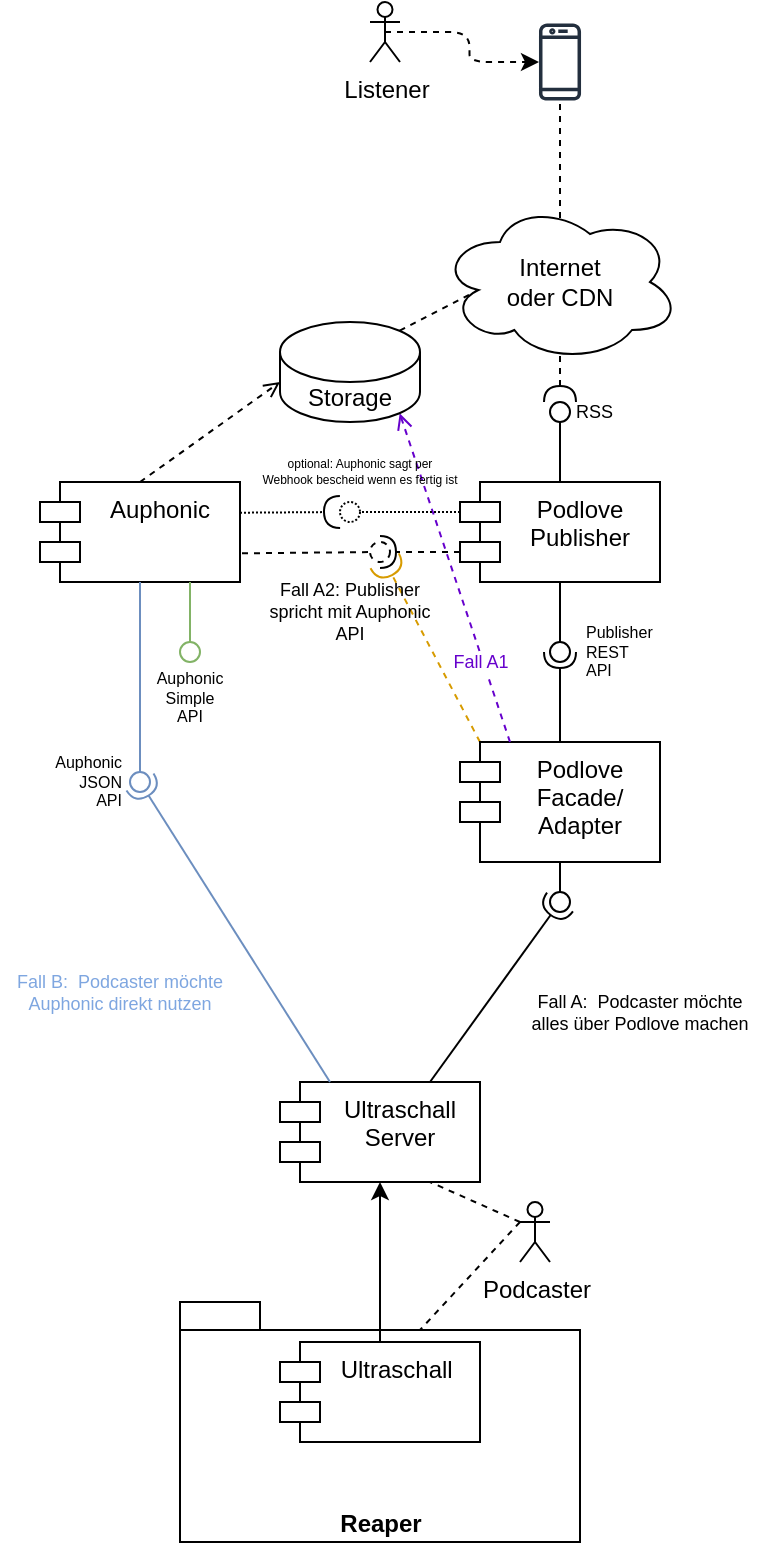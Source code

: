 <mxfile version="14.6.1" type="github">
  <diagram id="SWM0imsWkhvOMhAVbZhh" name="Page-1">
    <mxGraphModel dx="1472" dy="498" grid="1" gridSize="10" guides="1" tooltips="1" connect="1" arrows="1" fold="1" page="1" pageScale="1" pageWidth="827" pageHeight="1169" math="0" shadow="0">
      <root>
        <mxCell id="0" />
        <mxCell id="1" parent="0" />
        <mxCell id="tl7vN1ToMRpW4LTxkCwy-16" value="Reaper" style="shape=folder;fontStyle=1;spacingTop=10;tabWidth=40;tabHeight=14;tabPosition=left;html=1;verticalAlign=bottom;" parent="1" vertex="1">
          <mxGeometry x="-20" y="790" width="200" height="120" as="geometry" />
        </mxCell>
        <mxCell id="tl7vN1ToMRpW4LTxkCwy-2" value="" style="rounded=0;orthogonalLoop=1;jettySize=auto;html=1;endArrow=none;endFill=0;exitX=0.5;exitY=1;exitDx=0;exitDy=0;entryX=0.5;entryY=0.4;entryDx=0;entryDy=0;entryPerimeter=0;" parent="1" source="tl7vN1ToMRpW4LTxkCwy-5" target="tl7vN1ToMRpW4LTxkCwy-4" edge="1">
          <mxGeometry relative="1" as="geometry">
            <mxPoint x="-5" y="670" as="sourcePoint" />
          </mxGeometry>
        </mxCell>
        <mxCell id="tl7vN1ToMRpW4LTxkCwy-3" value="&lt;br&gt;&lt;br&gt;&lt;br&gt;&lt;br&gt;&lt;br&gt;&lt;br&gt;&lt;br&gt;&lt;br&gt;&lt;br&gt;" style="rounded=0;orthogonalLoop=1;jettySize=auto;html=1;endArrow=halfCircle;endFill=0;endSize=6;strokeWidth=1;entryX=0.5;entryY=0.5;entryDx=0;entryDy=0;entryPerimeter=0;exitX=0.75;exitY=0;exitDx=0;exitDy=0;" parent="1" source="tl7vN1ToMRpW4LTxkCwy-11" target="tl7vN1ToMRpW4LTxkCwy-4" edge="1">
          <mxGeometry relative="1" as="geometry">
            <mxPoint x="-5" y="810" as="sourcePoint" />
            <mxPoint x="-30" y="500" as="targetPoint" />
          </mxGeometry>
        </mxCell>
        <mxCell id="tl7vN1ToMRpW4LTxkCwy-4" value="" style="ellipse;whiteSpace=wrap;html=1;fontFamily=Helvetica;fontSize=12;fontColor=#000000;align=center;strokeColor=#000000;fillColor=#ffffff;points=[];aspect=fixed;resizable=0;" parent="1" vertex="1">
          <mxGeometry x="165" y="585" width="10" height="10" as="geometry" />
        </mxCell>
        <mxCell id="MJIcrGmKruiLnnVnNCzb-31" style="edgeStyle=none;orthogonalLoop=1;jettySize=auto;html=1;exitX=0;exitY=0;exitDx=10;exitDy=0;exitPerimeter=0;dashed=1;fontSize=6;fontColor=#6600CC;startArrow=none;startFill=0;endArrow=halfCircle;endFill=0;strokeColor=#d79b00;fillColor=#ffe6cc;" edge="1" parent="1" source="tl7vN1ToMRpW4LTxkCwy-5" target="tl7vN1ToMRpW4LTxkCwy-20">
          <mxGeometry relative="1" as="geometry" />
        </mxCell>
        <mxCell id="tl7vN1ToMRpW4LTxkCwy-5" value="Podlove &#xa;Facade/&#xa;Adapter" style="shape=module;align=left;spacingLeft=20;align=center;verticalAlign=top;" parent="1" vertex="1">
          <mxGeometry x="120" y="510" width="100" height="60" as="geometry" />
        </mxCell>
        <mxCell id="tl7vN1ToMRpW4LTxkCwy-6" value="Auphonic" style="shape=module;align=left;spacingLeft=20;align=center;verticalAlign=top;" parent="1" vertex="1">
          <mxGeometry x="-90" y="380" width="100" height="50" as="geometry" />
        </mxCell>
        <mxCell id="MJIcrGmKruiLnnVnNCzb-20" style="edgeStyle=none;orthogonalLoop=1;jettySize=auto;html=1;exitX=0.25;exitY=0;exitDx=0;exitDy=0;entryX=0.855;entryY=1;entryDx=0;entryDy=-4.35;entryPerimeter=0;dashed=1;fontSize=9;fontColor=#7EA6E0;startArrow=none;startFill=0;endArrow=open;endFill=0;strokeColor=#6600CC;" edge="1" parent="1" source="tl7vN1ToMRpW4LTxkCwy-5" target="tl7vN1ToMRpW4LTxkCwy-22">
          <mxGeometry relative="1" as="geometry" />
        </mxCell>
        <mxCell id="MJIcrGmKruiLnnVnNCzb-21" value="Fall A1" style="edgeLabel;html=1;align=center;verticalAlign=middle;resizable=0;points=[];fontSize=9;fontColor=#6600CC;" vertex="1" connectable="0" parent="MJIcrGmKruiLnnVnNCzb-20">
          <mxGeometry x="0.019" relative="1" as="geometry">
            <mxPoint x="13" y="44" as="offset" />
          </mxGeometry>
        </mxCell>
        <mxCell id="tl7vN1ToMRpW4LTxkCwy-7" value="Podlove &#xa;Publisher&#xa;" style="shape=module;align=left;spacingLeft=20;align=center;verticalAlign=top;" parent="1" vertex="1">
          <mxGeometry x="120" y="380" width="100" height="50" as="geometry" />
        </mxCell>
        <mxCell id="tl7vN1ToMRpW4LTxkCwy-8" value="" style="rounded=0;orthogonalLoop=1;jettySize=auto;html=1;endArrow=none;endFill=0;exitX=0.5;exitY=1;exitDx=0;exitDy=0;" parent="1" source="tl7vN1ToMRpW4LTxkCwy-7" target="tl7vN1ToMRpW4LTxkCwy-10" edge="1">
          <mxGeometry relative="1" as="geometry">
            <mxPoint x="160" y="465" as="sourcePoint" />
          </mxGeometry>
        </mxCell>
        <mxCell id="tl7vN1ToMRpW4LTxkCwy-9" value="" style="rounded=0;orthogonalLoop=1;jettySize=auto;html=1;endArrow=halfCircle;endFill=0;endSize=6;strokeWidth=1;exitX=0.5;exitY=0;exitDx=0;exitDy=0;entryX=0.5;entryY=0.5;entryDx=0;entryDy=0;entryPerimeter=0;" parent="1" source="tl7vN1ToMRpW4LTxkCwy-5" target="tl7vN1ToMRpW4LTxkCwy-10" edge="1">
          <mxGeometry relative="1" as="geometry">
            <mxPoint x="200" y="465" as="sourcePoint" />
            <mxPoint x="170" y="470" as="targetPoint" />
          </mxGeometry>
        </mxCell>
        <mxCell id="tl7vN1ToMRpW4LTxkCwy-10" value="Publisher REST API" style="ellipse;whiteSpace=wrap;html=1;fontFamily=Helvetica;fontSize=8;fontColor=#000000;align=left;strokeColor=#000000;fillColor=#ffffff;points=[];aspect=fixed;resizable=0;spacingLeft=16;" parent="1" vertex="1">
          <mxGeometry x="165" y="460" width="10" height="10" as="geometry" />
        </mxCell>
        <mxCell id="tl7vN1ToMRpW4LTxkCwy-11" value="Ultraschall &#xa;Server" style="shape=module;align=left;spacingLeft=20;align=center;verticalAlign=top;" parent="1" vertex="1">
          <mxGeometry x="30" y="680" width="100" height="50" as="geometry" />
        </mxCell>
        <mxCell id="tl7vN1ToMRpW4LTxkCwy-12" value="" style="rounded=0;orthogonalLoop=1;jettySize=auto;html=1;endArrow=none;endFill=0;exitX=0.5;exitY=1;exitDx=0;exitDy=0;fillColor=#dae8fc;strokeColor=#6c8ebf;" parent="1" source="tl7vN1ToMRpW4LTxkCwy-6" target="tl7vN1ToMRpW4LTxkCwy-14" edge="1">
          <mxGeometry relative="1" as="geometry">
            <mxPoint x="-50" y="530" as="sourcePoint" />
          </mxGeometry>
        </mxCell>
        <mxCell id="tl7vN1ToMRpW4LTxkCwy-13" value="" style="rounded=0;orthogonalLoop=1;jettySize=auto;html=1;endArrow=halfCircle;endFill=0;endSize=6;strokeWidth=1;exitX=0.25;exitY=0;exitDx=0;exitDy=0;entryX=0.5;entryY=0.5;entryDx=0;entryDy=0;entryPerimeter=0;fillColor=#dae8fc;strokeColor=#6c8ebf;" parent="1" source="tl7vN1ToMRpW4LTxkCwy-11" target="tl7vN1ToMRpW4LTxkCwy-14" edge="1">
          <mxGeometry relative="1" as="geometry">
            <mxPoint x="-30" y="590" as="sourcePoint" />
            <mxPoint x="-50" y="530" as="targetPoint" />
          </mxGeometry>
        </mxCell>
        <mxCell id="tl7vN1ToMRpW4LTxkCwy-14" value="Auphonic JSON API" style="ellipse;whiteSpace=wrap;html=1;fontFamily=Helvetica;fontSize=8;align=right;strokeColor=#6c8ebf;points=[];aspect=fixed;resizable=0;fillColor=none;spacingLeft=0;spacingRight=12;" parent="1" vertex="1">
          <mxGeometry x="-45" y="525" width="10" height="10" as="geometry" />
        </mxCell>
        <mxCell id="tl7vN1ToMRpW4LTxkCwy-17" style="edgeStyle=orthogonalEdgeStyle;orthogonalLoop=1;jettySize=auto;html=1;exitX=0.5;exitY=0;exitDx=0;exitDy=0;curved=1;" parent="1" source="tl7vN1ToMRpW4LTxkCwy-15" target="tl7vN1ToMRpW4LTxkCwy-11" edge="1">
          <mxGeometry relative="1" as="geometry" />
        </mxCell>
        <mxCell id="tl7vN1ToMRpW4LTxkCwy-15" value="Ultraschall " style="shape=module;align=left;spacingLeft=20;align=center;verticalAlign=top;" parent="1" vertex="1">
          <mxGeometry x="30" y="810" width="100" height="50" as="geometry" />
        </mxCell>
        <mxCell id="tl7vN1ToMRpW4LTxkCwy-18" value="" style="rounded=0;orthogonalLoop=1;jettySize=auto;html=1;endArrow=none;endFill=0;exitX=1.01;exitY=0.713;exitDx=0;exitDy=0;dashed=1;exitPerimeter=0;" parent="1" source="tl7vN1ToMRpW4LTxkCwy-6" target="tl7vN1ToMRpW4LTxkCwy-20" edge="1">
          <mxGeometry relative="1" as="geometry">
            <mxPoint x="60" y="405" as="sourcePoint" />
          </mxGeometry>
        </mxCell>
        <mxCell id="tl7vN1ToMRpW4LTxkCwy-19" value="" style="rounded=0;orthogonalLoop=1;jettySize=auto;html=1;endArrow=halfCircle;endFill=0;entryX=0.5;entryY=0.5;entryDx=0;entryDy=0;endSize=6;strokeWidth=1;exitX=0;exitY=0;exitDx=0;exitDy=35;exitPerimeter=0;dashed=1;" parent="1" source="tl7vN1ToMRpW4LTxkCwy-7" target="tl7vN1ToMRpW4LTxkCwy-20" edge="1">
          <mxGeometry relative="1" as="geometry">
            <mxPoint x="100" y="405" as="sourcePoint" />
          </mxGeometry>
        </mxCell>
        <mxCell id="tl7vN1ToMRpW4LTxkCwy-20" value="" style="ellipse;whiteSpace=wrap;html=1;fontFamily=Helvetica;fontSize=12;fontColor=#000000;align=center;strokeColor=#000000;fillColor=#ffffff;points=[];aspect=fixed;resizable=0;dashed=1;" parent="1" vertex="1">
          <mxGeometry x="75" y="410" width="10" height="10" as="geometry" />
        </mxCell>
        <mxCell id="MJIcrGmKruiLnnVnNCzb-19" style="orthogonalLoop=1;jettySize=auto;html=1;exitX=0.855;exitY=0;exitDx=0;exitDy=4.35;exitPerimeter=0;entryX=0.16;entryY=0.55;entryDx=0;entryDy=0;entryPerimeter=0;dashed=1;fontSize=9;startArrow=none;startFill=0;endArrow=none;endFill=0;" edge="1" parent="1" source="tl7vN1ToMRpW4LTxkCwy-22" target="tl7vN1ToMRpW4LTxkCwy-23">
          <mxGeometry relative="1" as="geometry" />
        </mxCell>
        <mxCell id="tl7vN1ToMRpW4LTxkCwy-22" value="Storage" style="shape=cylinder3;whiteSpace=wrap;html=1;boundedLbl=1;backgroundOutline=1;size=15;" parent="1" vertex="1">
          <mxGeometry x="30" y="300" width="70" height="50" as="geometry" />
        </mxCell>
        <mxCell id="MJIcrGmKruiLnnVnNCzb-14" style="edgeStyle=orthogonalEdgeStyle;rounded=1;orthogonalLoop=1;jettySize=auto;html=1;dashed=1;fontSize=9;endArrow=none;endFill=0;startArrow=halfCircle;startFill=0;" edge="1" parent="1" source="tl7vN1ToMRpW4LTxkCwy-29" target="MJIcrGmKruiLnnVnNCzb-12">
          <mxGeometry relative="1" as="geometry" />
        </mxCell>
        <mxCell id="tl7vN1ToMRpW4LTxkCwy-23" value="Internet &lt;br&gt;oder CDN" style="ellipse;shape=cloud;whiteSpace=wrap;html=1;" parent="1" vertex="1">
          <mxGeometry x="110" y="240" width="120" height="80" as="geometry" />
        </mxCell>
        <mxCell id="tl7vN1ToMRpW4LTxkCwy-24" value="" style="rounded=0;orthogonalLoop=1;jettySize=auto;html=1;endArrow=none;endFill=0;exitX=0.75;exitY=1;exitDx=0;exitDy=0;fillColor=#d5e8d4;strokeColor=#82b366;" parent="1" source="tl7vN1ToMRpW4LTxkCwy-6" target="tl7vN1ToMRpW4LTxkCwy-26" edge="1">
          <mxGeometry relative="1" as="geometry">
            <mxPoint x="-10" y="465" as="sourcePoint" />
          </mxGeometry>
        </mxCell>
        <mxCell id="tl7vN1ToMRpW4LTxkCwy-26" value="Auphonic Simple API" style="ellipse;whiteSpace=wrap;html=1;fontFamily=Helvetica;fontSize=8;align=center;strokeColor=#82b366;points=[];aspect=fixed;resizable=0;fillColor=none;verticalAlign=top;spacingTop=7;" parent="1" vertex="1">
          <mxGeometry x="-20" y="460" width="10" height="10" as="geometry" />
        </mxCell>
        <mxCell id="tl7vN1ToMRpW4LTxkCwy-27" value="" style="rounded=0;orthogonalLoop=1;jettySize=auto;html=1;endArrow=none;endFill=0;exitX=0.5;exitY=0;exitDx=0;exitDy=0;" parent="1" source="tl7vN1ToMRpW4LTxkCwy-7" target="tl7vN1ToMRpW4LTxkCwy-29" edge="1">
          <mxGeometry relative="1" as="geometry">
            <mxPoint x="190" y="335" as="sourcePoint" />
          </mxGeometry>
        </mxCell>
        <mxCell id="tl7vN1ToMRpW4LTxkCwy-29" value="RSS" style="ellipse;whiteSpace=wrap;html=1;fontFamily=Helvetica;fontSize=9;fontColor=#000000;align=left;strokeColor=#000000;fillColor=#ffffff;points=[];aspect=fixed;resizable=0;spacingLeft=11;" parent="1" vertex="1">
          <mxGeometry x="165" y="340" width="10" height="10" as="geometry" />
        </mxCell>
        <mxCell id="MJIcrGmKruiLnnVnNCzb-1" value="" style="endArrow=open;html=1;entryX=0;entryY=0;entryDx=0;entryDy=30;entryPerimeter=0;dashed=1;endFill=0;" edge="1" parent="1" target="tl7vN1ToMRpW4LTxkCwy-22">
          <mxGeometry width="50" height="50" relative="1" as="geometry">
            <mxPoint x="-40" y="380" as="sourcePoint" />
            <mxPoint x="10" y="330" as="targetPoint" />
          </mxGeometry>
        </mxCell>
        <mxCell id="MJIcrGmKruiLnnVnNCzb-11" style="edgeStyle=orthogonalEdgeStyle;rounded=1;orthogonalLoop=1;jettySize=auto;html=1;exitX=0.5;exitY=0.5;exitDx=0;exitDy=0;exitPerimeter=0;fontSize=9;dashed=1;" edge="1" parent="1" source="MJIcrGmKruiLnnVnNCzb-3" target="MJIcrGmKruiLnnVnNCzb-12">
          <mxGeometry relative="1" as="geometry">
            <mxPoint x="170" y="200" as="targetPoint" />
          </mxGeometry>
        </mxCell>
        <mxCell id="MJIcrGmKruiLnnVnNCzb-3" value="Listener" style="shape=umlActor;verticalLabelPosition=bottom;verticalAlign=top;html=1;outlineConnect=0;" vertex="1" parent="1">
          <mxGeometry x="75" y="140" width="15" height="30" as="geometry" />
        </mxCell>
        <mxCell id="MJIcrGmKruiLnnVnNCzb-12" value="" style="outlineConnect=0;fontColor=#232F3E;gradientColor=none;fillColor=#232F3E;strokeColor=none;dashed=0;verticalLabelPosition=bottom;verticalAlign=top;align=center;html=1;fontSize=12;fontStyle=0;aspect=fixed;pointerEvents=1;shape=mxgraph.aws4.mobile_client;" vertex="1" parent="1">
          <mxGeometry x="159.49" y="150" width="21.03" height="40" as="geometry" />
        </mxCell>
        <mxCell id="MJIcrGmKruiLnnVnNCzb-16" value="Fall A: &amp;nbsp;Podcaster möchte alles über Podlove machen" style="text;html=1;strokeColor=none;fillColor=none;align=center;verticalAlign=middle;whiteSpace=wrap;rounded=0;fontSize=9;" vertex="1" parent="1">
          <mxGeometry x="150" y="620" width="120" height="50" as="geometry" />
        </mxCell>
        <mxCell id="MJIcrGmKruiLnnVnNCzb-17" value="Fall B: &amp;nbsp;Podcaster möchte Auphonic direkt nutzen" style="text;html=1;align=center;verticalAlign=middle;whiteSpace=wrap;rounded=0;fontSize=9;fontColor=#7EA6E0;" vertex="1" parent="1">
          <mxGeometry x="-110" y="610" width="120" height="50" as="geometry" />
        </mxCell>
        <mxCell id="MJIcrGmKruiLnnVnNCzb-18" value="Fall A2: Publisher spricht mit Auphonic API" style="text;html=1;strokeColor=none;fillColor=none;align=center;verticalAlign=middle;whiteSpace=wrap;rounded=0;fontSize=9;" vertex="1" parent="1">
          <mxGeometry x="20" y="420" width="90" height="50" as="geometry" />
        </mxCell>
        <mxCell id="MJIcrGmKruiLnnVnNCzb-23" value="" style="rounded=0;orthogonalLoop=1;jettySize=auto;html=1;endArrow=none;endFill=0;exitX=0;exitY=0;exitDx=0;exitDy=15;dashed=1;exitPerimeter=0;dashPattern=1 1;" edge="1" parent="1" target="MJIcrGmKruiLnnVnNCzb-25" source="tl7vN1ToMRpW4LTxkCwy-7">
          <mxGeometry relative="1" as="geometry">
            <mxPoint x="20" y="415" as="sourcePoint" />
          </mxGeometry>
        </mxCell>
        <mxCell id="MJIcrGmKruiLnnVnNCzb-24" value="" style="rounded=0;orthogonalLoop=1;jettySize=auto;html=1;endArrow=halfCircle;endFill=0;endSize=6;strokeWidth=1;exitX=1;exitY=0.307;exitDx=0;exitDy=0;dashed=1;exitPerimeter=0;dashPattern=1 1;" edge="1" parent="1" target="MJIcrGmKruiLnnVnNCzb-25" source="tl7vN1ToMRpW4LTxkCwy-6">
          <mxGeometry relative="1" as="geometry">
            <mxPoint x="140" y="415" as="sourcePoint" />
            <mxPoint x="60" y="393" as="targetPoint" />
            <Array as="points" />
          </mxGeometry>
        </mxCell>
        <mxCell id="MJIcrGmKruiLnnVnNCzb-25" value="" style="ellipse;whiteSpace=wrap;html=1;fontFamily=Helvetica;fontSize=12;fontColor=#000000;align=center;strokeColor=#000000;fillColor=#ffffff;points=[];aspect=fixed;resizable=0;dashed=1;dashPattern=1 1;" vertex="1" parent="1">
          <mxGeometry x="60" y="390" width="10" height="10" as="geometry" />
        </mxCell>
        <mxCell id="MJIcrGmKruiLnnVnNCzb-29" value="optional: Auphonic sagt per Webhook bescheid wenn es fertig ist" style="text;html=1;strokeColor=none;fillColor=none;align=center;verticalAlign=middle;whiteSpace=wrap;rounded=0;fontSize=6;dashed=1;dashPattern=1 2;" vertex="1" parent="1">
          <mxGeometry x="20" y="360" width="100" height="30" as="geometry" />
        </mxCell>
        <mxCell id="MJIcrGmKruiLnnVnNCzb-34" style="edgeStyle=none;orthogonalLoop=1;jettySize=auto;html=1;exitX=0;exitY=0.333;exitDx=0;exitDy=0;exitPerimeter=0;entryX=0.75;entryY=1;entryDx=0;entryDy=0;dashed=1;fontSize=8;startArrow=none;startFill=0;endArrow=none;endFill=0;" edge="1" parent="1" source="MJIcrGmKruiLnnVnNCzb-33" target="tl7vN1ToMRpW4LTxkCwy-11">
          <mxGeometry relative="1" as="geometry" />
        </mxCell>
        <mxCell id="MJIcrGmKruiLnnVnNCzb-35" style="edgeStyle=none;orthogonalLoop=1;jettySize=auto;html=1;exitX=0;exitY=0.333;exitDx=0;exitDy=0;exitPerimeter=0;entryX=0;entryY=0;entryDx=120;entryDy=14;entryPerimeter=0;dashed=1;fontSize=8;fontColor=#000000;startArrow=none;startFill=0;endArrow=none;endFill=0;strokeColor=#000000;" edge="1" parent="1" source="MJIcrGmKruiLnnVnNCzb-33" target="tl7vN1ToMRpW4LTxkCwy-16">
          <mxGeometry relative="1" as="geometry" />
        </mxCell>
        <mxCell id="MJIcrGmKruiLnnVnNCzb-33" value="Podcaster" style="shape=umlActor;verticalLabelPosition=bottom;verticalAlign=top;html=1;outlineConnect=0;" vertex="1" parent="1">
          <mxGeometry x="150" y="740" width="15" height="30" as="geometry" />
        </mxCell>
      </root>
    </mxGraphModel>
  </diagram>
</mxfile>
